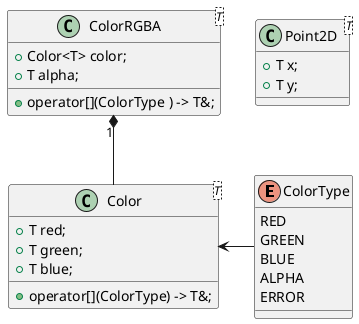 @startuml
!startsub Basic_types
enum ColorType {
    RED
    GREEN
    BLUE 
    ALPHA
    ERROR
}

class Point2D<T>
{
    +T x;
    +T y;
}

class Color<T>{ 
    +T red;
    +T green;
    +T blue;
    +operator[](ColorType) -> T&;
}

class ColorRGBA<T>{
    +Color<T> color;
    +T alpha;
    +operator[](ColorType ) -> T&;
}

ColorRGBA "1" *--  Color
Color <- ColorType
!endsub
@enduml